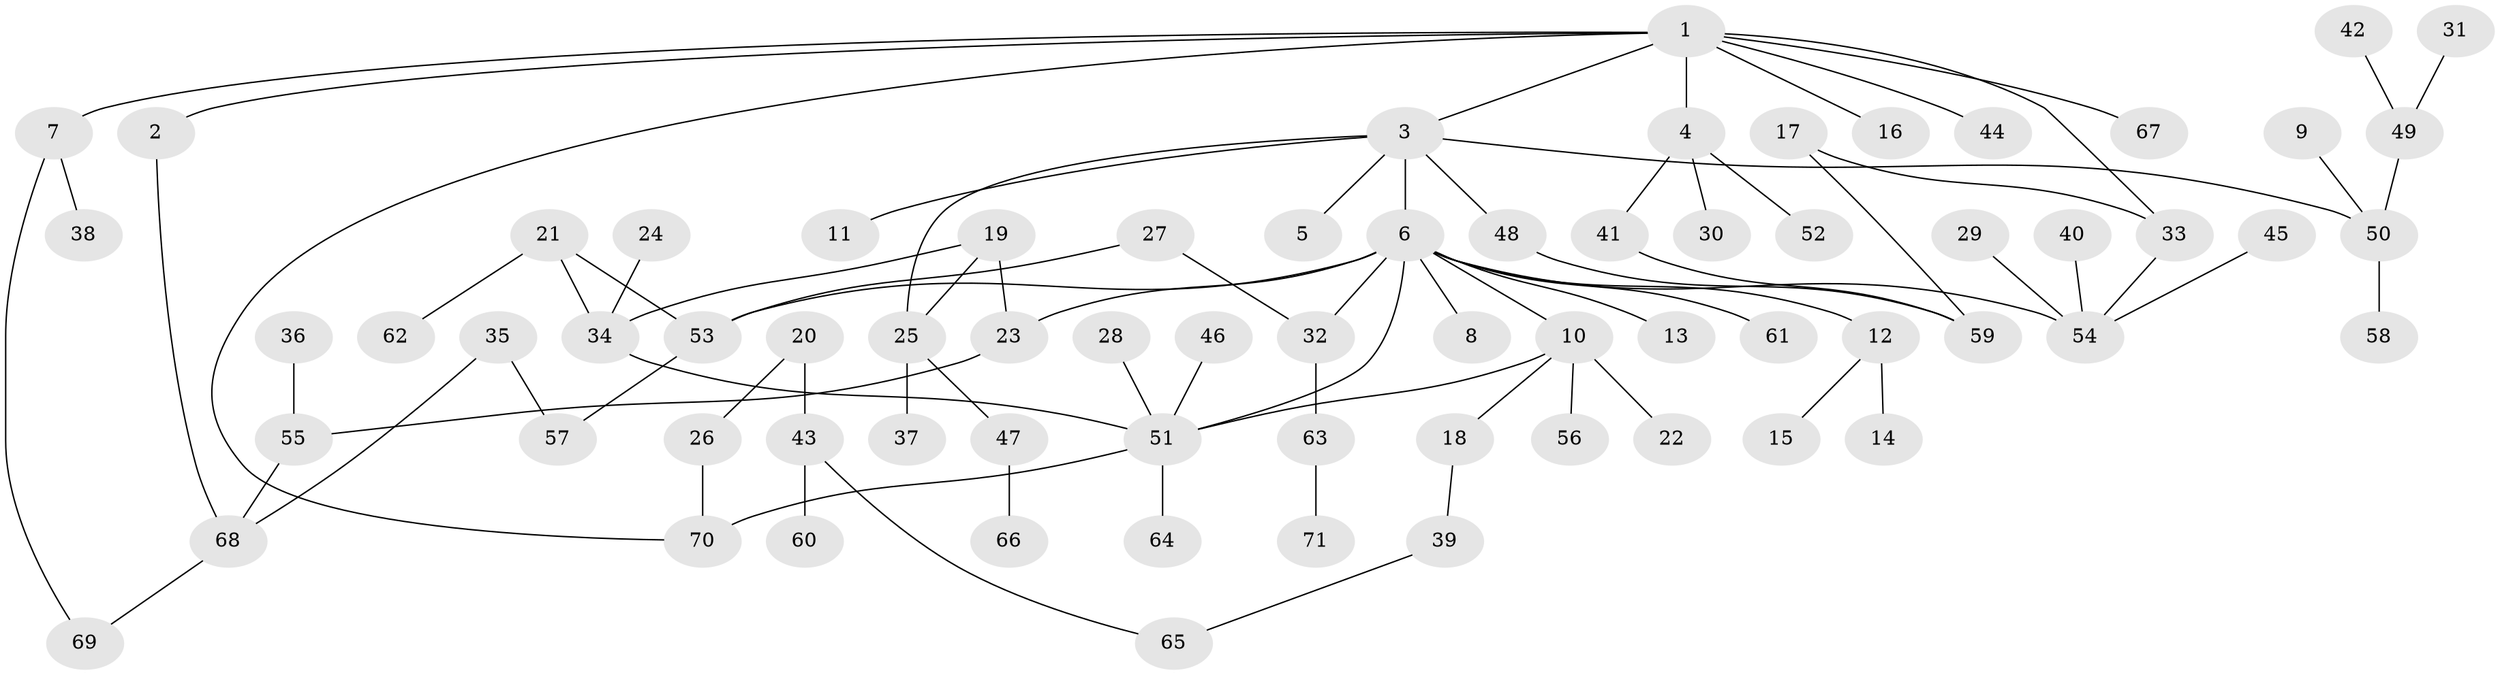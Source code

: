 // original degree distribution, {5: 0.028368794326241134, 4: 0.1276595744680851, 1: 0.40425531914893614, 3: 0.11347517730496454, 2: 0.2978723404255319, 9: 0.0070921985815602835, 6: 0.02127659574468085}
// Generated by graph-tools (version 1.1) at 2025/25/03/09/25 03:25:25]
// undirected, 71 vertices, 83 edges
graph export_dot {
graph [start="1"]
  node [color=gray90,style=filled];
  1;
  2;
  3;
  4;
  5;
  6;
  7;
  8;
  9;
  10;
  11;
  12;
  13;
  14;
  15;
  16;
  17;
  18;
  19;
  20;
  21;
  22;
  23;
  24;
  25;
  26;
  27;
  28;
  29;
  30;
  31;
  32;
  33;
  34;
  35;
  36;
  37;
  38;
  39;
  40;
  41;
  42;
  43;
  44;
  45;
  46;
  47;
  48;
  49;
  50;
  51;
  52;
  53;
  54;
  55;
  56;
  57;
  58;
  59;
  60;
  61;
  62;
  63;
  64;
  65;
  66;
  67;
  68;
  69;
  70;
  71;
  1 -- 2 [weight=1.0];
  1 -- 3 [weight=1.0];
  1 -- 4 [weight=1.0];
  1 -- 7 [weight=1.0];
  1 -- 16 [weight=1.0];
  1 -- 33 [weight=1.0];
  1 -- 44 [weight=1.0];
  1 -- 67 [weight=1.0];
  1 -- 70 [weight=1.0];
  2 -- 68 [weight=1.0];
  3 -- 5 [weight=1.0];
  3 -- 6 [weight=1.0];
  3 -- 11 [weight=1.0];
  3 -- 25 [weight=1.0];
  3 -- 48 [weight=1.0];
  3 -- 50 [weight=1.0];
  4 -- 30 [weight=1.0];
  4 -- 41 [weight=1.0];
  4 -- 52 [weight=1.0];
  6 -- 8 [weight=1.0];
  6 -- 10 [weight=1.0];
  6 -- 12 [weight=1.0];
  6 -- 13 [weight=1.0];
  6 -- 23 [weight=1.0];
  6 -- 32 [weight=1.0];
  6 -- 51 [weight=1.0];
  6 -- 53 [weight=1.0];
  6 -- 54 [weight=1.0];
  6 -- 61 [weight=1.0];
  7 -- 38 [weight=1.0];
  7 -- 69 [weight=1.0];
  9 -- 50 [weight=1.0];
  10 -- 18 [weight=1.0];
  10 -- 22 [weight=1.0];
  10 -- 51 [weight=1.0];
  10 -- 56 [weight=1.0];
  12 -- 14 [weight=1.0];
  12 -- 15 [weight=1.0];
  17 -- 33 [weight=1.0];
  17 -- 59 [weight=1.0];
  18 -- 39 [weight=1.0];
  19 -- 23 [weight=1.0];
  19 -- 25 [weight=1.0];
  19 -- 34 [weight=1.0];
  20 -- 26 [weight=1.0];
  20 -- 43 [weight=1.0];
  21 -- 34 [weight=1.0];
  21 -- 53 [weight=1.0];
  21 -- 62 [weight=1.0];
  23 -- 55 [weight=1.0];
  24 -- 34 [weight=1.0];
  25 -- 37 [weight=2.0];
  25 -- 47 [weight=1.0];
  26 -- 70 [weight=1.0];
  27 -- 32 [weight=1.0];
  27 -- 53 [weight=1.0];
  28 -- 51 [weight=1.0];
  29 -- 54 [weight=1.0];
  31 -- 49 [weight=1.0];
  32 -- 63 [weight=1.0];
  33 -- 54 [weight=1.0];
  34 -- 51 [weight=1.0];
  35 -- 57 [weight=1.0];
  35 -- 68 [weight=1.0];
  36 -- 55 [weight=1.0];
  39 -- 65 [weight=1.0];
  40 -- 54 [weight=1.0];
  41 -- 59 [weight=1.0];
  42 -- 49 [weight=1.0];
  43 -- 60 [weight=1.0];
  43 -- 65 [weight=1.0];
  45 -- 54 [weight=1.0];
  46 -- 51 [weight=1.0];
  47 -- 66 [weight=1.0];
  48 -- 59 [weight=1.0];
  49 -- 50 [weight=1.0];
  50 -- 58 [weight=1.0];
  51 -- 64 [weight=1.0];
  51 -- 70 [weight=1.0];
  53 -- 57 [weight=1.0];
  55 -- 68 [weight=1.0];
  63 -- 71 [weight=1.0];
  68 -- 69 [weight=1.0];
}
